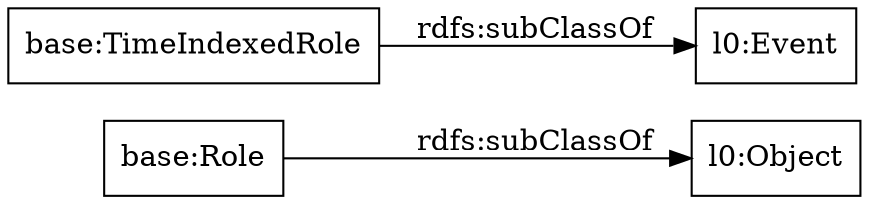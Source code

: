 digraph ar2dtool_diagram { 
rankdir=LR;
size="1000"
node [shape = rectangle, color="black"]; "l0:Object" "l0:Event" "base:TimeIndexedRole" "base:Role" ; /*classes style*/
	"base:TimeIndexedRole" -> "l0:Event" [ label = "rdfs:subClassOf" ];
	"base:Role" -> "l0:Object" [ label = "rdfs:subClassOf" ];

}
